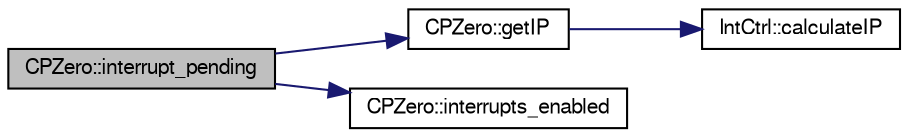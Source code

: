 digraph G
{
  edge [fontname="FreeSans",fontsize="10",labelfontname="FreeSans",labelfontsize="10"];
  node [fontname="FreeSans",fontsize="10",shape=record];
  rankdir=LR;
  Node1 [label="CPZero::interrupt_pending",height=0.2,width=0.4,color="black", fillcolor="grey75", style="filled" fontcolor="black"];
  Node1 -> Node2 [color="midnightblue",fontsize="10",style="solid"];
  Node2 [label="CPZero::getIP",height=0.2,width=0.4,color="black", fillcolor="white", style="filled",URL="$classCPZero.html#a0559fd806b37245e515fef89ac44284d"];
  Node2 -> Node3 [color="midnightblue",fontsize="10",style="solid"];
  Node3 [label="IntCtrl::calculateIP",height=0.2,width=0.4,color="black", fillcolor="white", style="filled",URL="$classIntCtrl.html#a62f4eae5fbfd7c96852003b02f95c69c"];
  Node1 -> Node4 [color="midnightblue",fontsize="10",style="solid"];
  Node4 [label="CPZero::interrupts_enabled",height=0.2,width=0.4,color="black", fillcolor="white", style="filled",URL="$classCPZero.html#a39e24167b379d5b3fb3af2cf1274e02f"];
}
